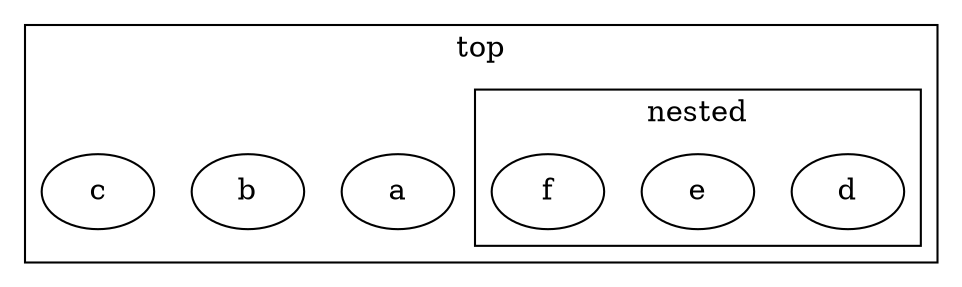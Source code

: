 digraph d {
    subgraph cluster_top {
    a
    b
    c
    subgraph cluster_nested {
    d
    e
    f
    label = "nested"}
    label = "top"}
}
